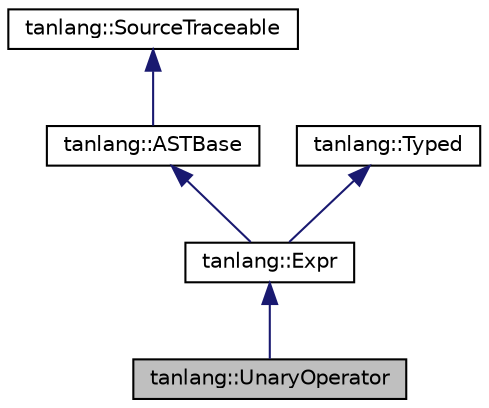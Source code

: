 digraph "tanlang::UnaryOperator"
{
 // LATEX_PDF_SIZE
  edge [fontname="Helvetica",fontsize="10",labelfontname="Helvetica",labelfontsize="10"];
  node [fontname="Helvetica",fontsize="10",shape=record];
  Node1 [label="tanlang::UnaryOperator",height=0.2,width=0.4,color="black", fillcolor="grey75", style="filled", fontcolor="black",tooltip=" "];
  Node2 -> Node1 [dir="back",color="midnightblue",fontsize="10",style="solid",fontname="Helvetica"];
  Node2 [label="tanlang::Expr",height=0.2,width=0.4,color="black", fillcolor="white", style="filled",URL="$classtanlang_1_1Expr.html",tooltip=" "];
  Node3 -> Node2 [dir="back",color="midnightblue",fontsize="10",style="solid",fontname="Helvetica"];
  Node3 [label="tanlang::ASTBase",height=0.2,width=0.4,color="black", fillcolor="white", style="filled",URL="$classtanlang_1_1ASTBase.html",tooltip=" "];
  Node4 -> Node3 [dir="back",color="midnightblue",fontsize="10",style="solid",fontname="Helvetica"];
  Node4 [label="tanlang::SourceTraceable",height=0.2,width=0.4,color="black", fillcolor="white", style="filled",URL="$classtanlang_1_1SourceTraceable.html",tooltip="Represents the nodes that can be traced back to tokens in the source file."];
  Node5 -> Node2 [dir="back",color="midnightblue",fontsize="10",style="solid",fontname="Helvetica"];
  Node5 [label="tanlang::Typed",height=0.2,width=0.4,color="black", fillcolor="white", style="filled",URL="$classtanlang_1_1Typed.html",tooltip="All typed AST nodes should inherit this class."];
}

